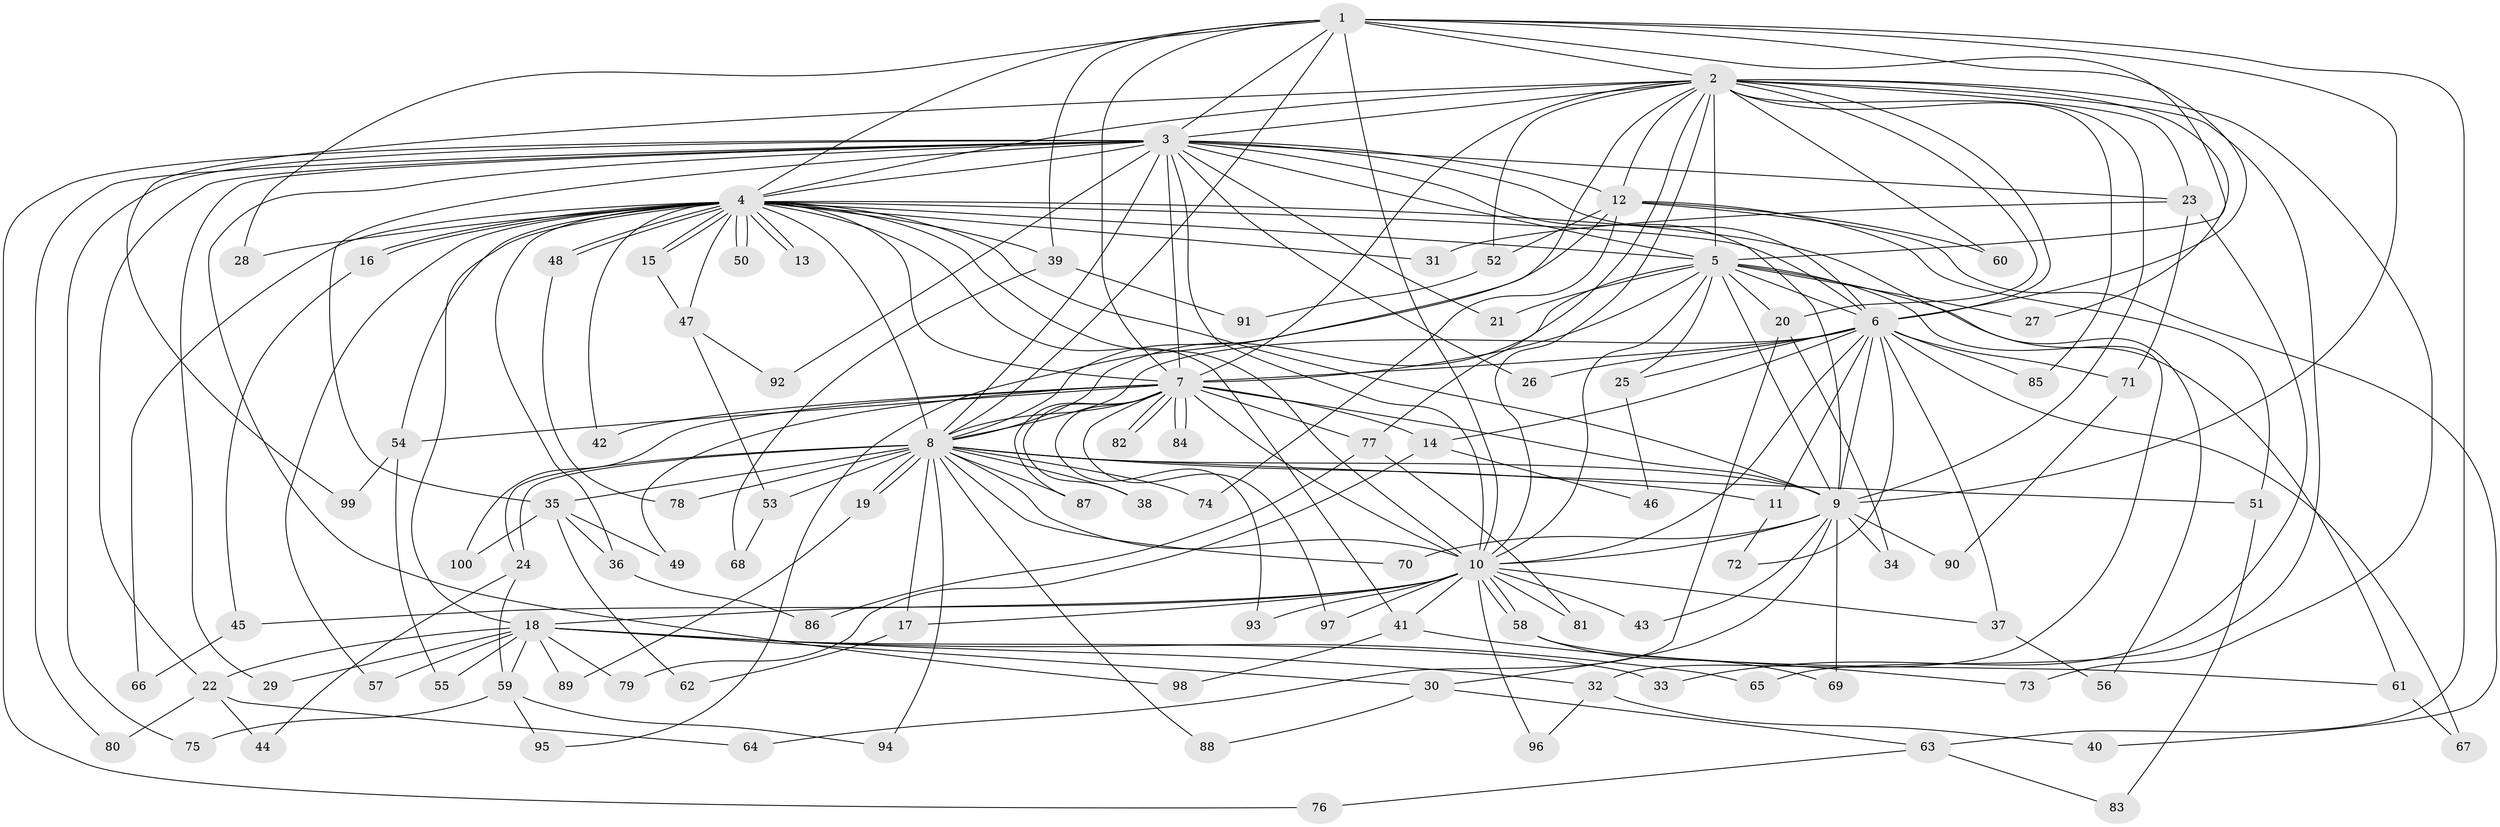 // Generated by graph-tools (version 1.1) at 2025/11/02/21/25 10:11:07]
// undirected, 100 vertices, 225 edges
graph export_dot {
graph [start="1"]
  node [color=gray90,style=filled];
  1;
  2;
  3;
  4;
  5;
  6;
  7;
  8;
  9;
  10;
  11;
  12;
  13;
  14;
  15;
  16;
  17;
  18;
  19;
  20;
  21;
  22;
  23;
  24;
  25;
  26;
  27;
  28;
  29;
  30;
  31;
  32;
  33;
  34;
  35;
  36;
  37;
  38;
  39;
  40;
  41;
  42;
  43;
  44;
  45;
  46;
  47;
  48;
  49;
  50;
  51;
  52;
  53;
  54;
  55;
  56;
  57;
  58;
  59;
  60;
  61;
  62;
  63;
  64;
  65;
  66;
  67;
  68;
  69;
  70;
  71;
  72;
  73;
  74;
  75;
  76;
  77;
  78;
  79;
  80;
  81;
  82;
  83;
  84;
  85;
  86;
  87;
  88;
  89;
  90;
  91;
  92;
  93;
  94;
  95;
  96;
  97;
  98;
  99;
  100;
  1 -- 2;
  1 -- 3;
  1 -- 4;
  1 -- 5;
  1 -- 6;
  1 -- 7;
  1 -- 8;
  1 -- 9;
  1 -- 10;
  1 -- 28;
  1 -- 39;
  1 -- 63;
  2 -- 3;
  2 -- 4;
  2 -- 5;
  2 -- 6;
  2 -- 7;
  2 -- 8;
  2 -- 9;
  2 -- 10;
  2 -- 12;
  2 -- 20;
  2 -- 23;
  2 -- 27;
  2 -- 52;
  2 -- 60;
  2 -- 65;
  2 -- 73;
  2 -- 77;
  2 -- 85;
  2 -- 99;
  3 -- 4;
  3 -- 5;
  3 -- 6;
  3 -- 7;
  3 -- 8;
  3 -- 9;
  3 -- 10;
  3 -- 12;
  3 -- 21;
  3 -- 22;
  3 -- 23;
  3 -- 26;
  3 -- 29;
  3 -- 35;
  3 -- 75;
  3 -- 76;
  3 -- 80;
  3 -- 92;
  3 -- 98;
  4 -- 5;
  4 -- 6;
  4 -- 7;
  4 -- 8;
  4 -- 9;
  4 -- 10;
  4 -- 13;
  4 -- 13;
  4 -- 15;
  4 -- 15;
  4 -- 16;
  4 -- 16;
  4 -- 18;
  4 -- 28;
  4 -- 31;
  4 -- 36;
  4 -- 39;
  4 -- 41;
  4 -- 42;
  4 -- 47;
  4 -- 48;
  4 -- 48;
  4 -- 50;
  4 -- 50;
  4 -- 54;
  4 -- 56;
  4 -- 57;
  4 -- 66;
  5 -- 6;
  5 -- 7;
  5 -- 8;
  5 -- 9;
  5 -- 10;
  5 -- 20;
  5 -- 21;
  5 -- 25;
  5 -- 27;
  5 -- 32;
  5 -- 61;
  6 -- 7;
  6 -- 8;
  6 -- 9;
  6 -- 10;
  6 -- 11;
  6 -- 14;
  6 -- 25;
  6 -- 26;
  6 -- 37;
  6 -- 67;
  6 -- 71;
  6 -- 72;
  6 -- 85;
  7 -- 8;
  7 -- 9;
  7 -- 10;
  7 -- 14;
  7 -- 38;
  7 -- 42;
  7 -- 49;
  7 -- 54;
  7 -- 77;
  7 -- 82;
  7 -- 82;
  7 -- 84;
  7 -- 84;
  7 -- 87;
  7 -- 93;
  7 -- 97;
  7 -- 100;
  8 -- 9;
  8 -- 10;
  8 -- 11;
  8 -- 17;
  8 -- 19;
  8 -- 19;
  8 -- 24;
  8 -- 24;
  8 -- 35;
  8 -- 38;
  8 -- 51;
  8 -- 53;
  8 -- 70;
  8 -- 74;
  8 -- 78;
  8 -- 87;
  8 -- 88;
  8 -- 94;
  9 -- 10;
  9 -- 30;
  9 -- 34;
  9 -- 43;
  9 -- 69;
  9 -- 70;
  9 -- 90;
  10 -- 17;
  10 -- 18;
  10 -- 37;
  10 -- 41;
  10 -- 43;
  10 -- 45;
  10 -- 58;
  10 -- 58;
  10 -- 81;
  10 -- 93;
  10 -- 96;
  10 -- 97;
  11 -- 72;
  12 -- 40;
  12 -- 51;
  12 -- 52;
  12 -- 60;
  12 -- 74;
  12 -- 95;
  14 -- 46;
  14 -- 79;
  15 -- 47;
  16 -- 45;
  17 -- 62;
  18 -- 22;
  18 -- 29;
  18 -- 30;
  18 -- 32;
  18 -- 33;
  18 -- 55;
  18 -- 57;
  18 -- 59;
  18 -- 65;
  18 -- 79;
  18 -- 89;
  19 -- 89;
  20 -- 34;
  20 -- 64;
  22 -- 44;
  22 -- 64;
  22 -- 80;
  23 -- 31;
  23 -- 33;
  23 -- 71;
  24 -- 44;
  24 -- 59;
  25 -- 46;
  30 -- 63;
  30 -- 88;
  32 -- 40;
  32 -- 96;
  35 -- 36;
  35 -- 49;
  35 -- 62;
  35 -- 100;
  36 -- 86;
  37 -- 56;
  39 -- 68;
  39 -- 91;
  41 -- 73;
  41 -- 98;
  45 -- 66;
  47 -- 53;
  47 -- 92;
  48 -- 78;
  51 -- 83;
  52 -- 91;
  53 -- 68;
  54 -- 55;
  54 -- 99;
  58 -- 61;
  58 -- 69;
  59 -- 75;
  59 -- 94;
  59 -- 95;
  61 -- 67;
  63 -- 76;
  63 -- 83;
  71 -- 90;
  77 -- 81;
  77 -- 86;
}
